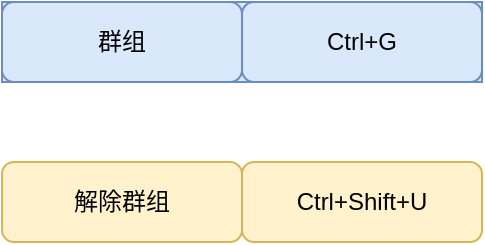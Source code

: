 <mxfile version="14.5.1" type="device"><diagram id="k5h8M1IutZlpH7j3ttnl" name="Page-1"><mxGraphModel dx="768" dy="482" grid="1" gridSize="10" guides="1" tooltips="1" connect="1" arrows="1" fold="1" page="1" pageScale="1" pageWidth="827" pageHeight="1169" math="0" shadow="0"><root><mxCell id="0"/><mxCell id="1" parent="0"/><mxCell id="ppKQrU8Il7jhNXxiFixt-6" value="解除群组" style="rounded=1;whiteSpace=wrap;html=1;fillColor=#fff2cc;strokeColor=#d6b656;" vertex="1" parent="1"><mxGeometry x="40" y="120" width="120" height="40" as="geometry"/></mxCell><mxCell id="ppKQrU8Il7jhNXxiFixt-8" value="Ctrl+Shift+U" style="rounded=1;whiteSpace=wrap;html=1;fillColor=#fff2cc;strokeColor=#d6b656;" vertex="1" parent="1"><mxGeometry x="160" y="120" width="120" height="40" as="geometry"/></mxCell><mxCell id="ppKQrU8Il7jhNXxiFixt-9" value="" style="group;fillColor=#dae8fc;strokeColor=#6c8ebf;" vertex="1" connectable="0" parent="1"><mxGeometry x="40" y="40" width="240" height="40" as="geometry"/></mxCell><mxCell id="ppKQrU8Il7jhNXxiFixt-4" value="群组" style="rounded=1;whiteSpace=wrap;html=1;fillColor=#dae8fc;strokeColor=#6c8ebf;" vertex="1" parent="ppKQrU8Il7jhNXxiFixt-9"><mxGeometry width="120" height="40" as="geometry"/></mxCell><mxCell id="ppKQrU8Il7jhNXxiFixt-5" value="Ctrl+G" style="rounded=1;whiteSpace=wrap;html=1;fillColor=#dae8fc;strokeColor=#6c8ebf;" vertex="1" parent="ppKQrU8Il7jhNXxiFixt-9"><mxGeometry x="120" width="120" height="40" as="geometry"/></mxCell></root></mxGraphModel></diagram></mxfile>